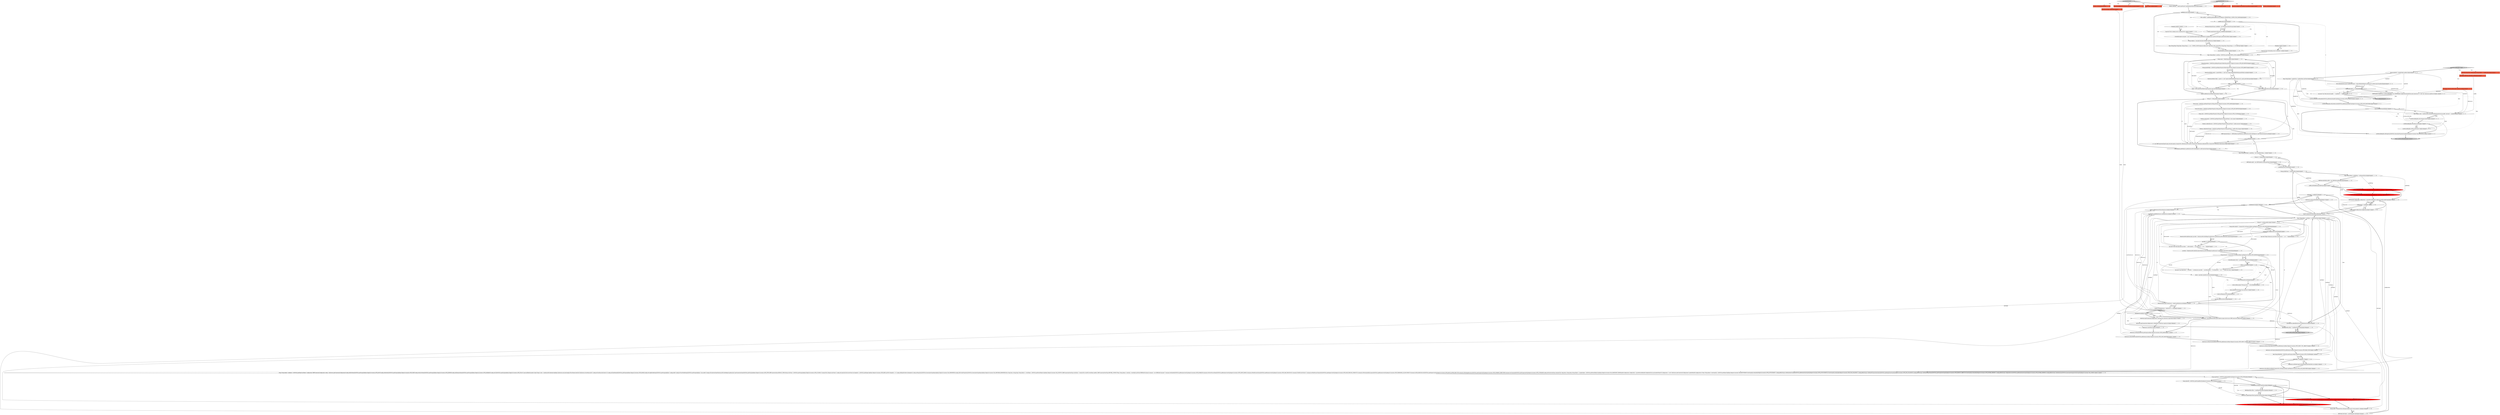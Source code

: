 digraph {
10 [style = filled, label = "dbvModel != null@@@196@@@['1', '1', '0']", fillcolor = white, shape = diamond image = "AAA0AAABBB1BBB"];
41 [style = filled, label = "final String folderPath = JSONUtils.getString(conObject,RegistryConstants.ATTR_FOLDER)@@@116@@@['1', '1', '0']", fillcolor = white, shape = ellipse image = "AAA0AAABBB1BBB"];
49 [style = filled, label = "boolean newDataSource = (dataSource == null)@@@102@@@['1', '1', '0']", fillcolor = white, shape = ellipse image = "AAA0AAABBB1BBB"];
92 [style = filled, label = "driver = provider.createDriver(driverId)@@@94@@@['1', '1', '0']", fillcolor = white, shape = ellipse image = "AAA0AAABBB1BBB"];
121 [style = filled, label = "handlerDescriptor == null@@@6@@@['0', '0', '1']", fillcolor = white, shape = diamond image = "AAA0AAABBB3BBB"];
87 [style = filled, label = "profile.setProperties(JSONUtils.deserializeProperties(profileMap,\"properties\"))@@@68@@@['1', '0', '0']", fillcolor = red, shape = ellipse image = "AAA1AAABBB1BBB"];
108 [style = filled, label = "DataSourceRegistry.ParseResults parseResults@@@2@@@['0', '1', '0']", fillcolor = tomato, shape = box image = "AAA0AAABBB2BBB"];
55 [style = filled, label = "dataSource.setShowUtilityObjects(JSONUtils.getBoolean(conObject,RegistryConstants.ATTR_SHOW_UTIL_OBJECTS))@@@114@@@['1', '1', '0']", fillcolor = white, shape = ellipse image = "AAA0AAABBB1BBB"];
85 [style = filled, label = "folder = new DataSourceFolder(registry,parent,name,description)@@@36@@@['1', '1', '0']", fillcolor = white, shape = ellipse image = "AAA0AAABBB1BBB"];
130 [style = filled, label = "return null@@@8@@@['0', '0', '1']", fillcolor = lightgray, shape = ellipse image = "AAA0AAABBB3BBB"];
4 [style = filled, label = "!CommonUtils.isEmpty(typeName)@@@188@@@['1', '1', '0']", fillcolor = white, shape = diamond image = "AAA0AAABBB1BBB"];
26 [style = filled, label = "DataSourceFolder folder = parent == null? registry.findFolderByPath(name,true): parent.getChild(name)@@@34@@@['1', '1', '0']", fillcolor = white, shape = ellipse image = "AAA0AAABBB1BBB"];
52 [style = filled, label = "driver.setTemporary(true)@@@98@@@['1', '1', '0']", fillcolor = white, shape = ellipse image = "AAA0AAABBB1BBB"];
96 [style = filled, label = "driver == null@@@92@@@['1', '1', '0']", fillcolor = white, shape = diamond image = "AAA0AAABBB1BBB"];
99 [style = filled, label = "DriverDescriptor driver = provider.getDriver(driverId)@@@91@@@['1', '1', '0']", fillcolor = white, shape = ellipse image = "AAA0AAABBB1BBB"];
129 [style = filled, label = "@NotNull Map.Entry<String,Map<String,Object>> handlerObject@@@2@@@['0', '0', '1']", fillcolor = tomato, shape = box image = "AAA0AAABBB3BBB"];
84 [style = filled, label = "dataSource.setName(JSONUtils.getString(conObject,RegistryConstants.ATTR_NAME))@@@111@@@['1', '1', '0']", fillcolor = white, shape = ellipse image = "AAA0AAABBB1BBB"];
1 [style = filled, label = "driver.setDescription(\"Missing driver \" + driverId)@@@96@@@['1', '1', '0']", fillcolor = white, shape = ellipse image = "AAA0AAABBB1BBB"];
5 [style = filled, label = "registry.addSavedFilter(filter)@@@209@@@['1', '1', '0']", fillcolor = lightgray, shape = ellipse image = "AAA0AAABBB1BBB"];
2 [style = filled, label = "Boolean confirmExecute = JSONUtils.getObjectProperty(ctMap.getValue(),\"confirm-execute\")@@@49@@@['1', '1', '0']", fillcolor = white, shape = ellipse image = "AAA0AAABBB1BBB"];
124 [style = filled, label = "parseNetworkHandlerConfig['0', '0', '1']", fillcolor = lightgray, shape = diamond image = "AAA0AAABBB3BBB"];
38 [style = filled, label = "log.warn(\"Can't find driver \" + driverId + \" in datasource provider \" + provider.getId() + \" for datasource '\" + id + \"'. Create new driver\")@@@93@@@['1', '1', '0']", fillcolor = white, shape = ellipse image = "AAA0AAABBB1BBB"];
123 [style = filled, label = "curNetworkHandler.setProperties(JSONUtils.deserializeProperties(handlerCfg,RegistryConstants.TAG_PROPERTIES))@@@21@@@['0', '0', '1']", fillcolor = white, shape = ellipse image = "AAA0AAABBB3BBB"];
11 [style = filled, label = "IOUtils.copyStream(crdStream,credBuffer)@@@9@@@['1', '1', '0']", fillcolor = white, shape = ellipse image = "AAA0AAABBB1BBB"];
3 [style = filled, label = "DBVModel model = new DBVModel(id,vmMap.getValue())@@@60@@@['1', '1', '0']", fillcolor = white, shape = ellipse image = "AAA0AAABBB1BBB"];
122 [style = filled, label = "log.warn(\"Can't find network handler '\" + handlerId + \"'\")@@@7@@@['0', '0', '1']", fillcolor = white, shape = ellipse image = "AAA0AAABBB3BBB"];
57 [style = filled, label = "dataSource.setShowSystemObjects(JSONUtils.getBoolean(conObject,RegistryConstants.ATTR_SHOW_SYSTEM_OBJECTS))@@@113@@@['1', '1', '0']", fillcolor = white, shape = ellipse image = "AAA0AAABBB1BBB"];
37 [style = filled, label = "InputStream is@@@2@@@['1', '0', '0']", fillcolor = tomato, shape = box image = "AAA0AAABBB1BBB"];
64 [style = filled, label = "InputStream is@@@2@@@['1', '1', '0']", fillcolor = tomato, shape = box image = "AAA0AAABBB1BBB"];
91 [style = filled, label = "log.warn(\"Empty datasource provider for datasource '\" + id + \"'\")@@@82@@@['1', '1', '0']", fillcolor = white, shape = ellipse image = "AAA0AAABBB1BBB"];
36 [style = filled, label = "dataSource.getPreferenceStore().getProperties().putAll(JSONUtils.deserializeProperties(conObject,RegistryConstants.TAG_CUSTOM_PROPERTIES))@@@193@@@['1', '0', '0']", fillcolor = red, shape = ellipse image = "AAA1AAABBB1BBB"];
97 [style = filled, label = "dataSource.setVirtualModel(dbvModel)@@@197@@@['1', '1', '0']", fillcolor = white, shape = ellipse image = "AAA0AAABBB1BBB"];
34 [style = filled, label = "ByteArrayOutputStream credBuffer = new ByteArrayOutputStream()@@@7@@@['1', '1', '0']", fillcolor = white, shape = ellipse image = "AAA0AAABBB1BBB"];
58 [style = filled, label = "registry.addDataSourceToList(dataSource)@@@200@@@['1', '1', '0']", fillcolor = white, shape = ellipse image = "AAA0AAABBB1BBB"];
113 [style = filled, label = "curNetworkHandler.setUserName(creds(0()@@@16@@@['0', '0', '1']", fillcolor = white, shape = ellipse image = "AAA0AAABBB3BBB"];
72 [style = filled, label = "DBSObjectFilter filter = readObjectFiler(filterCfg)@@@189@@@['1', '1', '0']", fillcolor = white, shape = ellipse image = "AAA0AAABBB1BBB"];
119 [style = filled, label = "!passwordReadCanceled@@@14@@@['0', '0', '1']", fillcolor = white, shape = diamond image = "AAA0AAABBB3BBB"];
93 [style = filled, label = "parseResults.addedDataSources.add(dataSource)@@@201@@@['1', '1', '0']", fillcolor = white, shape = ellipse image = "AAA0AAABBB1BBB"];
39 [style = filled, label = "registry.addDataSourceFolder(folder)@@@37@@@['1', '1', '0']", fillcolor = white, shape = ellipse image = "AAA0AAABBB1BBB"];
47 [style = filled, label = "modelMap.put(id,model)@@@61@@@['1', '1', '0']", fillcolor = white, shape = ellipse image = "AAA0AAABBB1BBB"];
115 [style = filled, label = "curNetworkHandler.isSavePassword()@@@17@@@['0', '0', '1']", fillcolor = white, shape = diamond image = "AAA0AAABBB3BBB"];
89 [style = filled, label = "dataSource.getConnectionConfiguration().setHandlers(Collections.emptyList())@@@108@@@['1', '1', '0']", fillcolor = white, shape = ellipse image = "AAA0AAABBB1BBB"];
116 [style = filled, label = "NetworkHandlerDescriptor handlerDescriptor = NetworkHandlerRegistry.getInstance().getDescriptor(handlerId)@@@5@@@['0', '0', '1']", fillcolor = white, shape = ellipse image = "AAA0AAABBB3BBB"];
102 [style = filled, label = "dataSource.setConnectionReadOnly(JSONUtils.getBoolean(conObject,RegistryConstants.ATTR_READ_ONLY))@@@115@@@['1', '1', '0']", fillcolor = white, shape = ellipse image = "AAA0AAABBB1BBB"];
104 [style = filled, label = "profile.setProfileName(profileName)@@@67@@@['1', '1', '0']", fillcolor = white, shape = ellipse image = "AAA0AAABBB1BBB"];
67 [style = filled, label = "DataSourceDescriptor dataSource = registry.getDataSource(id)@@@101@@@['1', '1', '0']", fillcolor = white, shape = ellipse image = "AAA0AAABBB1BBB"];
73 [style = filled, label = "ct = new DBPConnectionType(id,name,color,description,CommonUtils.toBoolean(autoCommit),CommonUtils.toBoolean(confirmExecute),CommonUtils.toBoolean(confirmDataChange))@@@53@@@['1', '1', '0']", fillcolor = white, shape = ellipse image = "AAA0AAABBB1BBB"];
48 [style = filled, label = "dataSource.updateObjectFilter(typeName,objectID,filter)@@@190@@@['1', '1', '0']", fillcolor = white, shape = ellipse image = "AAA0AAABBB1BBB"];
68 [style = filled, label = "String id = conMap.getKey()@@@79@@@['1', '1', '0']", fillcolor = white, shape = ellipse image = "AAA0AAABBB1BBB"];
13 [style = filled, label = "DataSourceRegistry.ParseResults parseResults@@@2@@@['1', '0', '0']", fillcolor = tomato, shape = box image = "AAA0AAABBB1BBB"];
19 [style = filled, label = "DBWorkbench.getPlatform().getDataSourceProviderRegistry().addConnectionType(ct)@@@54@@@['1', '1', '0']", fillcolor = white, shape = ellipse image = "AAA0AAABBB1BBB"];
103 [style = filled, label = "Exception e@@@22@@@['1', '1', '0']", fillcolor = white, shape = diamond image = "AAA0AAABBB1BBB"];
43 [style = filled, label = "registry.updateNetworkProfile(profile)@@@75@@@['1', '1', '0']", fillcolor = white, shape = ellipse image = "AAA0AAABBB1BBB"];
20 [style = filled, label = "String description = JSONUtils.getObjectProperty(folderMap.getValue(),RegistryConstants.ATTR_DESCRIPTION)@@@31@@@['1', '1', '0']", fillcolor = white, shape = ellipse image = "AAA0AAABBB1BBB"];
78 [style = filled, label = "dataSource.setSavePassword(JSONUtils.getBoolean(conObject,RegistryConstants.ATTR_SAVE_PASSWORD))@@@112@@@['1', '1', '0']", fillcolor = white, shape = ellipse image = "AAA0AAABBB1BBB"];
117 [style = filled, label = "@Nullable DataSourceDescriptor dataSource@@@2@@@['0', '0', '1']", fillcolor = tomato, shape = box image = "AAA0AAABBB3BBB"];
75 [style = filled, label = "DataSourceFolder parent = parentFolder == null? null: registry.findFolderByPath(parentFolder,true)@@@33@@@['1', '1', '0']", fillcolor = white, shape = ellipse image = "AAA0AAABBB1BBB"];
23 [style = filled, label = "Boolean confirmDataChange = JSONUtils.getObjectProperty(ctMap.getValue(),\"confirm-data-change\")@@@50@@@['1', '1', '0']", fillcolor = white, shape = ellipse image = "AAA0AAABBB1BBB"];
27 [style = filled, label = "String id = ctMap.getKey()@@@44@@@['1', '1', '0']", fillcolor = white, shape = ellipse image = "AAA0AAABBB1BBB"];
90 [style = filled, label = "IFolder mdFolder = registry.getProject().getMetadataFolder(false)@@@3@@@['1', '1', '0']", fillcolor = white, shape = ellipse image = "AAA0AAABBB1BBB"];
111 [style = filled, label = "curNetworkHandler.setPassword(creds(1()@@@18@@@['0', '0', '1']", fillcolor = white, shape = ellipse image = "AAA0AAABBB3BBB"];
66 [style = filled, label = "provider = (DataSourceProviderDescriptor)DataSourceProviderRegistry.getInstance().makeFakeProvider(dsProviderID)@@@88@@@['1', '1', '0']", fillcolor = white, shape = ellipse image = "AAA0AAABBB1BBB"];
63 [style = filled, label = "Map<String,Map<String,Map<String,String>>> res = CONFIG_GSON.fromJson(credJson,new TypeToken<Map<String,Map<String,Map<String,String>>>>(){}.getType())@@@17@@@['1', '1', '0']", fillcolor = white, shape = ellipse image = "AAA0AAABBB1BBB"];
60 [style = filled, label = "CommonUtils.isEmpty(dsProviderID)@@@81@@@['1', '1', '0']", fillcolor = white, shape = diamond image = "AAA0AAABBB1BBB"];
65 [style = filled, label = "DBWHandlerConfiguration configuration = parseNetworkHandlerConfig(null,profile,handlerMap)@@@70@@@['1', '1', '0']", fillcolor = white, shape = ellipse image = "AAA0AAABBB1BBB"];
40 [style = filled, label = "configuration != null@@@71@@@['1', '1', '0']", fillcolor = white, shape = diamond image = "AAA0AAABBB1BBB"];
33 [style = filled, label = "DBPConnectionType ct = DBWorkbench.getPlatform().getDataSourceProviderRegistry().getConnectionType(id,null)@@@51@@@['1', '1', '0']", fillcolor = white, shape = ellipse image = "AAA0AAABBB1BBB"];
21 [style = filled, label = "String description = JSONUtils.getObjectProperty(ctMap.getValue(),RegistryConstants.ATTR_DESCRIPTION)@@@46@@@['1', '1', '0']", fillcolor = white, shape = ellipse image = "AAA0AAABBB1BBB"];
76 [style = filled, label = "profile.updateConfiguration(configuration)@@@72@@@['1', '1', '0']", fillcolor = white, shape = ellipse image = "AAA0AAABBB1BBB"];
54 [style = filled, label = "secureProperties.putAll(res)@@@20@@@['1', '1', '0']", fillcolor = white, shape = ellipse image = "AAA0AAABBB1BBB"];
98 [style = filled, label = "Boolean autoCommit = JSONUtils.getObjectProperty(ctMap.getValue(),\"auto-commit\")@@@48@@@['1', '1', '0']", fillcolor = white, shape = ellipse image = "AAA0AAABBB1BBB"];
35 [style = filled, label = "dataSource = new DataSourceDescriptor(registry,origin,id,driver,new DBPConnectionConfiguration())@@@104@@@['1', '1', '0']", fillcolor = white, shape = ellipse image = "AAA0AAABBB1BBB"];
94 [style = filled, label = "{Map<String,Object> cfgObject = JSONUtils.getObject(conObject,\"configuration\")DBPConnectionConfiguration config = dataSource.getConnectionConfiguration()config.setHostName(JSONUtils.getString(cfgObject,RegistryConstants.ATTR_HOST))config.setHostPort(JSONUtils.getString(cfgObject,RegistryConstants.ATTR_PORT))config.setServerName(JSONUtils.getString(cfgObject,RegistryConstants.ATTR_SERVER))config.setDatabaseName(JSONUtils.getString(cfgObject,RegistryConstants.ATTR_DATABASE))config.setUrl(JSONUtils.getString(cfgObject,RegistryConstants.ATTR_URL))if (!passwordReadCanceled) {final String(( creds = readSecuredCredentials(cfgObject,dataSource,null,null)config.setUserName(creds(0()if (dataSource.isSavePassword()) {config.setUserPassword(creds(1()}}config.setClientHomeId(JSONUtils.getString(cfgObject,RegistryConstants.ATTR_HOME))config.setConfigProfileName(JSONUtils.getString(cfgObject,\"config-profile\"))config.setUserProfileName(JSONUtils.getString(cfgObject,\"user-profile\"))config.setConnectionType(DataSourceProviderRegistry.getInstance().getConnectionType(JSONUtils.getString(cfgObject,RegistryConstants.ATTR_TYPE),DBPConnectionType.DEFAULT_TYPE))String colorValue = JSONUtils.getString(cfgObject,RegistryConstants.ATTR_COLOR)if (!CommonUtils.isEmpty(colorValue)) {config.setConnectionColor(colorValue)}int keepAlive = JSONUtils.getInteger(cfgObject,RegistryConstants.ATTR_KEEP_ALIVE)if (keepAlive > 0) {config.setKeepAliveInterval(keepAlive)}config.setProperties(JSONUtils.deserializeStringMap(cfgObject,RegistryConstants.TAG_PROPERTIES))config.setProviderProperties(JSONUtils.deserializeStringMap(cfgObject,RegistryConstants.TAG_PROVIDER_PROPERTIES))for (Map.Entry<String,Map<String,Object>> eventObject : JSONUtils.getNestedObjects(cfgObject,RegistryConstants.TAG_EVENTS)){DBPConnectionEventType eventType = CommonUtils.valueOf(,eventObject.getKey(),DBPConnectionEventType.BEFORE_CONNECT)Map<String,Object> eventCfg = eventObject.getValue()DBRShellCommand command = new DBRShellCommand(\"\")command.setEnabled(JSONUtils.getBoolean(eventCfg,RegistryConstants.ATTR_ENABLED))command.setShowProcessPanel(JSONUtils.getBoolean(eventCfg,RegistryConstants.ATTR_SHOW_PANEL))command.setWaitProcessFinish(JSONUtils.getBoolean(eventCfg,RegistryConstants.ATTR_WAIT_PROCESS))if (command.isWaitProcessFinish()) {command.setWaitProcessTimeoutMs(JSONUtils.getInteger(eventCfg,RegistryConstants.ATTR_WAIT_PROCESS_TIMEOUT))}command.setTerminateAtDisconnect(JSONUtils.getBoolean(eventCfg,RegistryConstants.ATTR_TERMINATE_AT_DISCONNECT))command.setPauseAfterExecute(JSONUtils.getInteger(eventCfg,RegistryConstants.ATTR_PAUSE_AFTER_EXECUTE))command.setWorkingDirectory(JSONUtils.getString(eventCfg,RegistryConstants.ATTR_WORKING_DIRECTORY))command.setCommand(JSONUtils.getString(eventCfg,RegistryConstants.ATTR_COMMAND))config.setEvent(eventType,command)}for (Map.Entry<String,Map<String,Object>> handlerObject : JSONUtils.getNestedObjects(cfgObject,RegistryConstants.TAG_HANDLERS)){DBWHandlerConfiguration configuration = parseNetworkHandlerConfig(dataSource,null,handlerObject)if (configuration != null) {dataSource.getConnectionConfiguration().updateHandler(configuration)}}Map<String,Object> bootstrapCfg = JSONUtils.getObject(cfgObject,RegistryConstants.TAG_BOOTSTRAP)if (bootstrapCfg.containsKey(RegistryConstants.ATTR_AUTOCOMMIT)) {config.getBootstrap().setDefaultAutoCommit(JSONUtils.getBoolean(bootstrapCfg,RegistryConstants.ATTR_AUTOCOMMIT))}if (bootstrapCfg.containsKey(RegistryConstants.ATTR_TXN_ISOLATION)) {config.getBootstrap().setDefaultTransactionIsolation(JSONUtils.getInteger(bootstrapCfg,RegistryConstants.ATTR_TXN_ISOLATION))}config.getBootstrap().setDefaultObjectName(JSONUtils.getString(bootstrapCfg,RegistryConstants.ATTR_DEFAULT_OBJECT))if (bootstrapCfg.containsKey(RegistryConstants.ATTR_IGNORE_ERRORS)) {config.getBootstrap().setIgnoreErrors(JSONUtils.getBoolean(bootstrapCfg,RegistryConstants.ATTR_IGNORE_ERRORS))}config.getBootstrap().setInitQueries(JSONUtils.deserializeStringList(bootstrapCfg,RegistryConstants.TAG_QUERY))}@@@121@@@['1', '1', '0']", fillcolor = white, shape = ellipse image = "AAA0AAABBB1BBB"];
77 [style = filled, label = "ct == null@@@52@@@['1', '1', '0']", fillcolor = white, shape = diamond image = "AAA0AAABBB1BBB"];
114 [style = filled, label = "curNetworkHandler.setSavePassword(JSONUtils.getBoolean(handlerCfg,RegistryConstants.ATTR_SAVE_PASSWORD))@@@13@@@['0', '0', '1']", fillcolor = white, shape = ellipse image = "AAA0AAABBB3BBB"];
32 [style = filled, label = "provider == null@@@86@@@['1', '1', '0']", fillcolor = white, shape = diamond image = "AAA0AAABBB1BBB"];
105 [style = filled, label = "parseDataSources['0', '1', '0']", fillcolor = lightgray, shape = diamond image = "AAA0AAABBB2BBB"];
127 [style = filled, label = "final String(( creds = readSecuredCredentials(handlerCfg,dataSource,profile,\"network/\" + handlerId)@@@15@@@['0', '0', '1']", fillcolor = white, shape = ellipse image = "AAA0AAABBB3BBB"];
79 [style = filled, label = "newDataSource@@@199@@@['1', '1', '0']", fillcolor = white, shape = diamond image = "AAA0AAABBB1BBB"];
62 [style = filled, label = "dataSource.getConnectionConfiguration().setProperties(Collections.emptyMap())@@@107@@@['1', '1', '0']", fillcolor = white, shape = ellipse image = "AAA0AAABBB1BBB"];
110 [style = filled, label = "DataSourceOrigin origin@@@2@@@['0', '1', '0']", fillcolor = tomato, shape = box image = "AAA0AAABBB2BBB"];
126 [style = filled, label = "DBWHandlerConfiguration curNetworkHandler = new DBWHandlerConfiguration(handlerDescriptor,dataSource == null? null: dataSource.getDriver())@@@11@@@['0', '0', '1']", fillcolor = white, shape = ellipse image = "AAA0AAABBB3BBB"];
82 [style = filled, label = "folderPath != null@@@117@@@['1', '1', '0']", fillcolor = white, shape = diamond image = "AAA0AAABBB1BBB"];
95 [style = filled, label = "log.error(\"Error decrypting secure credentials\",e)@@@23@@@['1', '1', '0']", fillcolor = white, shape = ellipse image = "AAA0AAABBB1BBB"];
109 [style = filled, label = "profile.setProperties(JSONUtils.deserializeStringMap(profileMap,\"properties\"))@@@68@@@['0', '1', '0']", fillcolor = red, shape = ellipse image = "AAA1AAABBB2BBB"];
24 [style = filled, label = "Map<String,Object> profileMap = vmMap.getValue()@@@65@@@['1', '1', '0']", fillcolor = white, shape = ellipse image = "AAA0AAABBB1BBB"];
118 [style = filled, label = "String handlerId = handlerObject.getKey()@@@3@@@['0', '0', '1']", fillcolor = white, shape = ellipse image = "AAA0AAABBB3BBB"];
88 [style = filled, label = "String parentFolder = JSONUtils.getObjectProperty(folderMap.getValue(),RegistryConstants.ATTR_PARENT)@@@32@@@['1', '1', '0']", fillcolor = white, shape = ellipse image = "AAA0AAABBB1BBB"];
69 [style = filled, label = "String color = JSONUtils.getObjectProperty(ctMap.getValue(),RegistryConstants.ATTR_COLOR)@@@47@@@['1', '1', '0']", fillcolor = white, shape = ellipse image = "AAA0AAABBB1BBB"];
107 [style = filled, label = "boolean refresh@@@2@@@['0', '1', '0']", fillcolor = tomato, shape = box image = "AAA0AAABBB2BBB"];
71 [style = filled, label = "String name = JSONUtils.getObjectProperty(ctMap.getValue(),RegistryConstants.ATTR_NAME)@@@45@@@['1', '1', '0']", fillcolor = white, shape = ellipse image = "AAA0AAABBB1BBB"];
61 [style = filled, label = "String driverId = CommonUtils.toString(conObject.get(RegistryConstants.ATTR_DRIVER))@@@90@@@['1', '1', '0']", fillcolor = white, shape = ellipse image = "AAA0AAABBB1BBB"];
70 [style = filled, label = "DataSourceProviderDescriptor provider = DataSourceProviderRegistry.getInstance().getDataSourceProvider(dsProviderID)@@@85@@@['1', '1', '0']", fillcolor = white, shape = ellipse image = "AAA0AAABBB1BBB"];
51 [style = filled, label = "log.warn(\"Can't find datasource provider \" + dsProviderID + \" for datasource '\" + id + \"'\")@@@87@@@['1', '1', '0']", fillcolor = white, shape = ellipse image = "AAA0AAABBB1BBB"];
81 [style = filled, label = "driver.setDriverClassName(\"java.sql.Driver\")@@@97@@@['1', '1', '0']", fillcolor = white, shape = ellipse image = "AAA0AAABBB1BBB"];
12 [style = filled, label = "ContentEncrypter encrypter = new ContentEncrypter(registry.getPlatform().getApplication().getSecureStorage().getLocalSecretKey())@@@14@@@['1', '1', '0']", fillcolor = white, shape = ellipse image = "AAA0AAABBB1BBB"];
59 [style = filled, label = "parseDataSources['1', '0', '0']", fillcolor = lightgray, shape = diamond image = "AAA0AAABBB1BBB"];
15 [style = filled, label = "String credJson = encrypter.decrypt(credBuffer.toByteArray())@@@16@@@['1', '1', '0']", fillcolor = white, shape = ellipse image = "AAA0AAABBB1BBB"];
45 [style = filled, label = "parseResults.updatedDataSources.add(dataSource)@@@204@@@['1', '1', '0']", fillcolor = white, shape = ellipse image = "AAA0AAABBB1BBB"];
8 [style = filled, label = "Map<String,DBVModel> modelMap = new LinkedHashMap<>()@@@57@@@['1', '1', '0']", fillcolor = white, shape = ellipse image = "AAA0AAABBB1BBB"];
14 [style = filled, label = "String id = vmMap.getKey()@@@59@@@['1', '1', '0']", fillcolor = white, shape = ellipse image = "AAA0AAABBB1BBB"];
56 [style = filled, label = "credFile.exists()@@@6@@@['1', '1', '0']", fillcolor = white, shape = diamond image = "AAA0AAABBB1BBB"];
18 [style = filled, label = "dataSource.setFolder(registry.findFolderByPath(folderPath,true))@@@118@@@['1', '1', '0']", fillcolor = white, shape = ellipse image = "AAA0AAABBB1BBB"];
128 [style = filled, label = "@Nullable DBWNetworkProfile profile@@@2@@@['0', '0', '1']", fillcolor = tomato, shape = box image = "AAA0AAABBB3BBB"];
29 [style = filled, label = "Map<String,Object> jsonMap = JSONUtils.parseMap(CONFIG_GSON,configReader)@@@28@@@['1', '1', '0']", fillcolor = white, shape = ellipse image = "AAA0AAABBB1BBB"];
7 [style = filled, label = "boolean refresh@@@2@@@['1', '0', '0']", fillcolor = tomato, shape = box image = "AAA0AAABBB1BBB"];
44 [style = filled, label = "DBVModel dbvModel = modelMap.get(vmID)@@@195@@@['1', '1', '0']", fillcolor = white, shape = ellipse image = "AAA0AAABBB1BBB"];
46 [style = filled, label = "String typeName = JSONUtils.getString(filterCfg,RegistryConstants.ATTR_TYPE)@@@186@@@['1', '1', '0']", fillcolor = white, shape = ellipse image = "AAA0AAABBB1BBB"];
16 [style = filled, label = "driver.setName(driverId)@@@95@@@['1', '1', '0']", fillcolor = white, shape = ellipse image = "AAA0AAABBB1BBB"];
106 [style = filled, label = "dataSource.getPreferenceStore().getProperties().putAll(JSONUtils.deserializeStringMap(conObject,RegistryConstants.TAG_CUSTOM_PROPERTIES))@@@193@@@['0', '1', '0']", fillcolor = red, shape = ellipse image = "AAA1AAABBB2BBB"];
0 [style = filled, label = "String vmID = CommonUtils.toString(conObject.get(\"virtual-model-id\"),id)@@@194@@@['1', '1', '0']", fillcolor = white, shape = ellipse image = "AAA0AAABBB1BBB"];
25 [style = filled, label = "mdFolder.exists()@@@4@@@['1', '1', '0']", fillcolor = white, shape = diamond image = "AAA0AAABBB1BBB"];
125 [style = filled, label = "Map<String,Object> handlerCfg = handlerObject.getValue()@@@4@@@['0', '0', '1']", fillcolor = white, shape = ellipse image = "AAA0AAABBB3BBB"];
30 [style = filled, label = "DBSObjectFilter filter = readObjectFiler(ctMap)@@@208@@@['1', '1', '0']", fillcolor = white, shape = ellipse image = "AAA0AAABBB1BBB"];
53 [style = filled, label = "String name = folderMap.getKey()@@@30@@@['1', '1', '0']", fillcolor = white, shape = ellipse image = "AAA0AAABBB1BBB"];
22 [style = filled, label = "dataSource.setLockPasswordHash(CommonUtils.toString(conObject.get(RegistryConstants.ATTR_LOCK_PASSWORD)))@@@120@@@['1', '1', '0']", fillcolor = white, shape = ellipse image = "AAA0AAABBB1BBB"];
83 [style = filled, label = "log.error(\"Error reading secure credentials file\",e)@@@12@@@['1', '1', '0']", fillcolor = white, shape = ellipse image = "AAA0AAABBB1BBB"];
6 [style = filled, label = "provider.addDriver(driver)@@@99@@@['1', '1', '0']", fillcolor = white, shape = ellipse image = "AAA0AAABBB1BBB"];
9 [style = filled, label = "folder.setDescription(description)@@@40@@@['1', '1', '0']", fillcolor = white, shape = ellipse image = "AAA0AAABBB1BBB"];
28 [style = filled, label = "String profileName = vmMap.getKey()@@@64@@@['1', '1', '0']", fillcolor = white, shape = ellipse image = "AAA0AAABBB1BBB"];
50 [style = filled, label = "folder == null@@@35@@@['1', '1', '0']", fillcolor = white, shape = diamond image = "AAA0AAABBB1BBB"];
120 [style = filled, label = "return curNetworkHandler@@@22@@@['0', '0', '1']", fillcolor = lightgray, shape = ellipse image = "AAA0AAABBB3BBB"];
17 [style = filled, label = "String dsProviderID = CommonUtils.toString(conObject.get(RegistryConstants.ATTR_PROVIDER))@@@80@@@['1', '1', '0']", fillcolor = white, shape = ellipse image = "AAA0AAABBB1BBB"];
86 [style = filled, label = "DBWNetworkProfile profile = new DBWNetworkProfile()@@@66@@@['1', '1', '0']", fillcolor = white, shape = ellipse image = "AAA0AAABBB1BBB"];
80 [style = filled, label = "String objectID = JSONUtils.getString(filterCfg,RegistryConstants.ATTR_ID)@@@187@@@['1', '1', '0']", fillcolor = white, shape = ellipse image = "AAA0AAABBB1BBB"];
31 [style = filled, label = "dataSource.clearFilters()@@@109@@@['1', '1', '0']", fillcolor = white, shape = ellipse image = "AAA0AAABBB1BBB"];
74 [style = filled, label = "newDataSource@@@103@@@['1', '1', '0']", fillcolor = white, shape = diamond image = "AAA0AAABBB1BBB"];
101 [style = filled, label = "Map<String,Object> conObject = conMap.getValue()@@@78@@@['1', '1', '0']", fillcolor = white, shape = ellipse image = "AAA0AAABBB1BBB"];
100 [style = filled, label = "IFile credFile = mdFolder.getFile(DBPDataSourceRegistry.CREDENTIALS_CONFIG_FILE_NAME)@@@5@@@['1', '1', '0']", fillcolor = white, shape = ellipse image = "AAA0AAABBB1BBB"];
112 [style = filled, label = "curNetworkHandler.setEnabled(JSONUtils.getBoolean(handlerCfg,RegistryConstants.ATTR_ENABLED))@@@12@@@['0', '0', '1']", fillcolor = white, shape = ellipse image = "AAA0AAABBB3BBB"];
42 [style = filled, label = "Exception e@@@11@@@['1', '1', '0']", fillcolor = white, shape = diamond image = "AAA0AAABBB1BBB"];
86->104 [style = bold, label=""];
9->53 [style = bold, label=""];
56->29 [style = bold, label=""];
14->3 [style = bold, label=""];
121->112 [style = dotted, label="false"];
25->100 [style = bold, label=""];
56->34 [style = bold, label=""];
106->0 [style = bold, label=""];
116->121 [style = bold, label=""];
96->92 [style = dotted, label="true"];
81->52 [style = bold, label=""];
101->36 [style = solid, label="conObject"];
20->9 [style = solid, label="description"];
74->62 [style = dotted, label="false"];
51->66 [style = bold, label=""];
121->126 [style = dotted, label="false"];
117->126 [style = solid, label="dataSource"];
93->101 [style = bold, label=""];
121->126 [style = bold, label=""];
121->123 [style = dotted, label="false"];
33->77 [style = solid, label="ct"];
98->2 [style = bold, label=""];
87->65 [style = bold, label=""];
82->22 [style = bold, label=""];
101->94 [style = solid, label="conObject"];
64->35 [style = solid, label="origin"];
22->94 [style = bold, label=""];
25->29 [style = bold, label=""];
25->100 [style = dotted, label="true"];
45->30 [style = bold, label=""];
86->65 [style = solid, label="profile"];
124->118 [style = bold, label=""];
96->81 [style = dotted, label="true"];
105->107 [style = dotted, label="true"];
27->33 [style = solid, label="id"];
77->8 [style = bold, label=""];
28->104 [style = solid, label="profileName"];
2->23 [style = bold, label=""];
54->29 [style = bold, label=""];
119->123 [style = bold, label=""];
77->27 [style = bold, label=""];
18->22 [style = bold, label=""];
23->33 [style = bold, label=""];
36->0 [style = bold, label=""];
56->11 [style = dotted, label="true"];
115->111 [style = dotted, label="true"];
17->51 [style = solid, label="dsProviderID"];
124->129 [style = dotted, label="true"];
101->84 [style = solid, label="conObject"];
56->15 [style = dotted, label="true"];
20->85 [style = solid, label="description"];
77->19 [style = dotted, label="true"];
101->57 [style = solid, label="conObject"];
70->32 [style = bold, label=""];
105->108 [style = dotted, label="true"];
118->116 [style = solid, label="handlerId"];
82->18 [style = bold, label=""];
10->79 [style = bold, label=""];
56->54 [style = dotted, label="true"];
4->36 [style = bold, label=""];
79->45 [style = bold, label=""];
35->58 [style = solid, label="dataSource"];
5->30 [style = bold, label=""];
104->109 [style = bold, label=""];
121->120 [style = dotted, label="false"];
67->58 [style = solid, label="dataSource"];
111->123 [style = bold, label=""];
86->43 [style = solid, label="profile"];
96->52 [style = dotted, label="true"];
121->122 [style = dotted, label="true"];
113->115 [style = bold, label=""];
4->46 [style = bold, label=""];
127->111 [style = solid, label="creds"];
31->84 [style = bold, label=""];
46->80 [style = bold, label=""];
42->83 [style = dotted, label="true"];
124->128 [style = dotted, label="true"];
32->61 [style = bold, label=""];
61->38 [style = solid, label="driverId"];
17->60 [style = solid, label="dsProviderID"];
105->64 [style = dotted, label="true"];
127->113 [style = bold, label=""];
121->130 [style = dotted, label="true"];
99->96 [style = solid, label="driver"];
49->74 [style = solid, label="newDataSource"];
59->90 [style = bold, label=""];
3->47 [style = solid, label="model"];
80->4 [style = bold, label=""];
34->11 [style = solid, label="credBuffer"];
96->38 [style = dotted, label="true"];
57->55 [style = bold, label=""];
80->48 [style = solid, label="objectID"];
63->54 [style = bold, label=""];
116->126 [style = solid, label="handlerDescriptor"];
83->12 [style = bold, label=""];
47->28 [style = bold, label=""];
60->70 [style = bold, label=""];
62->89 [style = bold, label=""];
119->127 [style = bold, label=""];
50->9 [style = dotted, label="false"];
53->20 [style = bold, label=""];
77->73 [style = dotted, label="true"];
74->31 [style = dotted, label="false"];
14->3 [style = solid, label="id"];
93->30 [style = bold, label=""];
92->6 [style = solid, label="driver"];
11->12 [style = bold, label=""];
40->76 [style = bold, label=""];
84->78 [style = bold, label=""];
112->114 [style = bold, label=""];
90->25 [style = bold, label=""];
9->126 [style = dashed, label="0"];
100->56 [style = bold, label=""];
56->34 [style = dotted, label="true"];
75->85 [style = solid, label="parent"];
40->76 [style = dotted, label="true"];
79->45 [style = dotted, label="false"];
53->85 [style = solid, label="name"];
118->122 [style = solid, label="handlerId"];
68->35 [style = solid, label="id"];
94->46 [style = bold, label=""];
91->101 [style = bold, label=""];
4->72 [style = bold, label=""];
36->106 [style = dashed, label="0"];
32->66 [style = dotted, label="true"];
119->127 [style = dotted, label="true"];
126->120 [style = solid, label="curNetworkHandler"];
71->73 [style = solid, label="name"];
110->35 [style = solid, label="origin"];
116->121 [style = solid, label="handlerDescriptor"];
71->21 [style = bold, label=""];
125->116 [style = bold, label=""];
85->39 [style = bold, label=""];
101->41 [style = solid, label="conObject"];
67->45 [style = solid, label="dataSource"];
27->73 [style = solid, label="id"];
65->40 [style = solid, label="configuration"];
96->38 [style = bold, label=""];
58->93 [style = bold, label=""];
114->119 [style = bold, label=""];
69->98 [style = bold, label=""];
74->35 [style = dotted, label="true"];
28->24 [style = bold, label=""];
15->63 [style = solid, label="credJson"];
68->51 [style = solid, label="id"];
88->75 [style = bold, label=""];
66->61 [style = bold, label=""];
27->71 [style = bold, label=""];
0->44 [style = bold, label=""];
32->51 [style = dotted, label="true"];
96->16 [style = dotted, label="true"];
17->66 [style = solid, label="dsProviderID"];
6->67 [style = bold, label=""];
40->65 [style = bold, label=""];
121->119 [style = dotted, label="false"];
73->19 [style = solid, label="ct"];
17->70 [style = solid, label="dsProviderID"];
73->19 [style = bold, label=""];
68->17 [style = bold, label=""];
101->106 [style = solid, label="conObject"];
67->94 [style = solid, label="dataSource"];
117->127 [style = solid, label="dataSource"];
32->51 [style = bold, label=""];
69->73 [style = solid, label="color"];
99->35 [style = solid, label="driver"];
102->41 [style = bold, label=""];
96->6 [style = dotted, label="true"];
24->87 [style = solid, label="profileMap"];
61->16 [style = solid, label="driverId"];
65->40 [style = bold, label=""];
53->26 [style = solid, label="name"];
92->35 [style = solid, label="driver"];
95->29 [style = bold, label=""];
74->35 [style = bold, label=""];
118->125 [style = bold, label=""];
109->65 [style = bold, label=""];
105->110 [style = dotted, label="true"];
77->73 [style = bold, label=""];
17->60 [style = bold, label=""];
8->14 [style = bold, label=""];
41->82 [style = solid, label="folderPath"];
67->93 [style = solid, label="dataSource"];
75->26 [style = solid, label="parent"];
63->54 [style = solid, label="res"];
46->48 [style = solid, label="typeName"];
75->26 [style = bold, label=""];
3->47 [style = bold, label=""];
125->112 [style = solid, label="handlerCfg"];
122->130 [style = bold, label=""];
115->123 [style = bold, label=""];
89->31 [style = bold, label=""];
123->120 [style = bold, label=""];
39->53 [style = bold, label=""];
72->48 [style = solid, label="filter"];
44->10 [style = solid, label="dbvModel"];
20->88 [style = bold, label=""];
35->94 [style = solid, label="dataSource"];
41->82 [style = bold, label=""];
96->1 [style = dotted, label="true"];
59->37 [style = dotted, label="true"];
121->114 [style = dotted, label="false"];
115->111 [style = bold, label=""];
48->46 [style = bold, label=""];
9->27 [style = bold, label=""];
85->39 [style = solid, label="folder"];
91->30 [style = bold, label=""];
49->74 [style = bold, label=""];
59->64 [style = dotted, label="true"];
4->106 [style = bold, label=""];
98->73 [style = solid, label="autoCommit"];
50->39 [style = dotted, label="true"];
125->123 [style = solid, label="handlerCfg"];
74->62 [style = bold, label=""];
42->83 [style = bold, label=""];
16->1 [style = bold, label=""];
24->86 [style = bold, label=""];
30->5 [style = bold, label=""];
101->55 [style = solid, label="conObject"];
88->75 [style = solid, label="parentFolder"];
10->97 [style = bold, label=""];
52->6 [style = bold, label=""];
67->49 [style = solid, label="dataSource"];
92->16 [style = bold, label=""];
101->78 [style = solid, label="conObject"];
124->117 [style = dotted, label="true"];
76->43 [style = bold, label=""];
56->121 [style = dashed, label="0"];
60->91 [style = dotted, label="true"];
125->127 [style = solid, label="handlerCfg"];
40->43 [style = bold, label=""];
126->112 [style = bold, label=""];
79->58 [style = dotted, label="true"];
74->89 [style = dotted, label="false"];
125->114 [style = solid, label="handlerCfg"];
50->85 [style = bold, label=""];
14->47 [style = solid, label="id"];
70->32 [style = solid, label="provider"];
38->92 [style = bold, label=""];
30->5 [style = solid, label="filter"];
127->113 [style = solid, label="creds"];
72->48 [style = bold, label=""];
68->91 [style = solid, label="id"];
29->53 [style = bold, label=""];
79->58 [style = bold, label=""];
50->9 [style = bold, label=""];
48->36 [style = bold, label=""];
68->67 [style = solid, label="id"];
119->113 [style = dotted, label="true"];
79->93 [style = dotted, label="true"];
0->44 [style = solid, label="vmID"];
1->81 [style = bold, label=""];
35->84 [style = bold, label=""];
68->0 [style = solid, label="id"];
35->45 [style = solid, label="dataSource"];
10->97 [style = dotted, label="true"];
61->99 [style = bold, label=""];
12->15 [style = bold, label=""];
99->96 [style = bold, label=""];
101->68 [style = bold, label=""];
44->10 [style = bold, label=""];
45->101 [style = bold, label=""];
65->94 [style = solid, label="configuration"];
60->91 [style = bold, label=""];
39->27 [style = bold, label=""];
48->106 [style = bold, label=""];
21->69 [style = bold, label=""];
21->73 [style = solid, label="description"];
4->72 [style = dotted, label="true"];
61->1 [style = solid, label="driverId"];
101->102 [style = solid, label="conObject"];
34->11 [style = bold, label=""];
19->8 [style = bold, label=""];
43->28 [style = bold, label=""];
68->38 [style = solid, label="id"];
26->50 [style = solid, label="folder"];
49->79 [style = solid, label="newDataSource"];
44->97 [style = solid, label="dbvModel"];
104->87 [style = bold, label=""];
67->49 [style = bold, label=""];
118->127 [style = solid, label="handlerId"];
78->57 [style = bold, label=""];
103->95 [style = dotted, label="true"];
119->115 [style = dotted, label="true"];
24->109 [style = solid, label="profileMap"];
26->50 [style = bold, label=""];
96->67 [style = bold, label=""];
61->92 [style = solid, label="driverId"];
56->12 [style = dotted, label="true"];
41->18 [style = solid, label="folderPath"];
2->73 [style = solid, label="confirmExecute"];
19->27 [style = bold, label=""];
25->56 [style = dotted, label="true"];
4->48 [style = dotted, label="true"];
76->65 [style = bold, label=""];
121->122 [style = bold, label=""];
23->73 [style = solid, label="confirmDataChange"];
105->90 [style = bold, label=""];
87->109 [style = dashed, label="0"];
33->77 [style = bold, label=""];
43->101 [style = bold, label=""];
59->7 [style = dotted, label="true"];
97->79 [style = bold, label=""];
56->63 [style = dotted, label="true"];
82->18 [style = dotted, label="true"];
15->63 [style = bold, label=""];
35->93 [style = solid, label="dataSource"];
47->14 [style = bold, label=""];
128->127 [style = solid, label="profile"];
103->95 [style = bold, label=""];
50->85 [style = dotted, label="true"];
59->13 [style = dotted, label="true"];
61->99 [style = solid, label="driverId"];
55->102 [style = bold, label=""];
65->76 [style = solid, label="configuration"];
}
